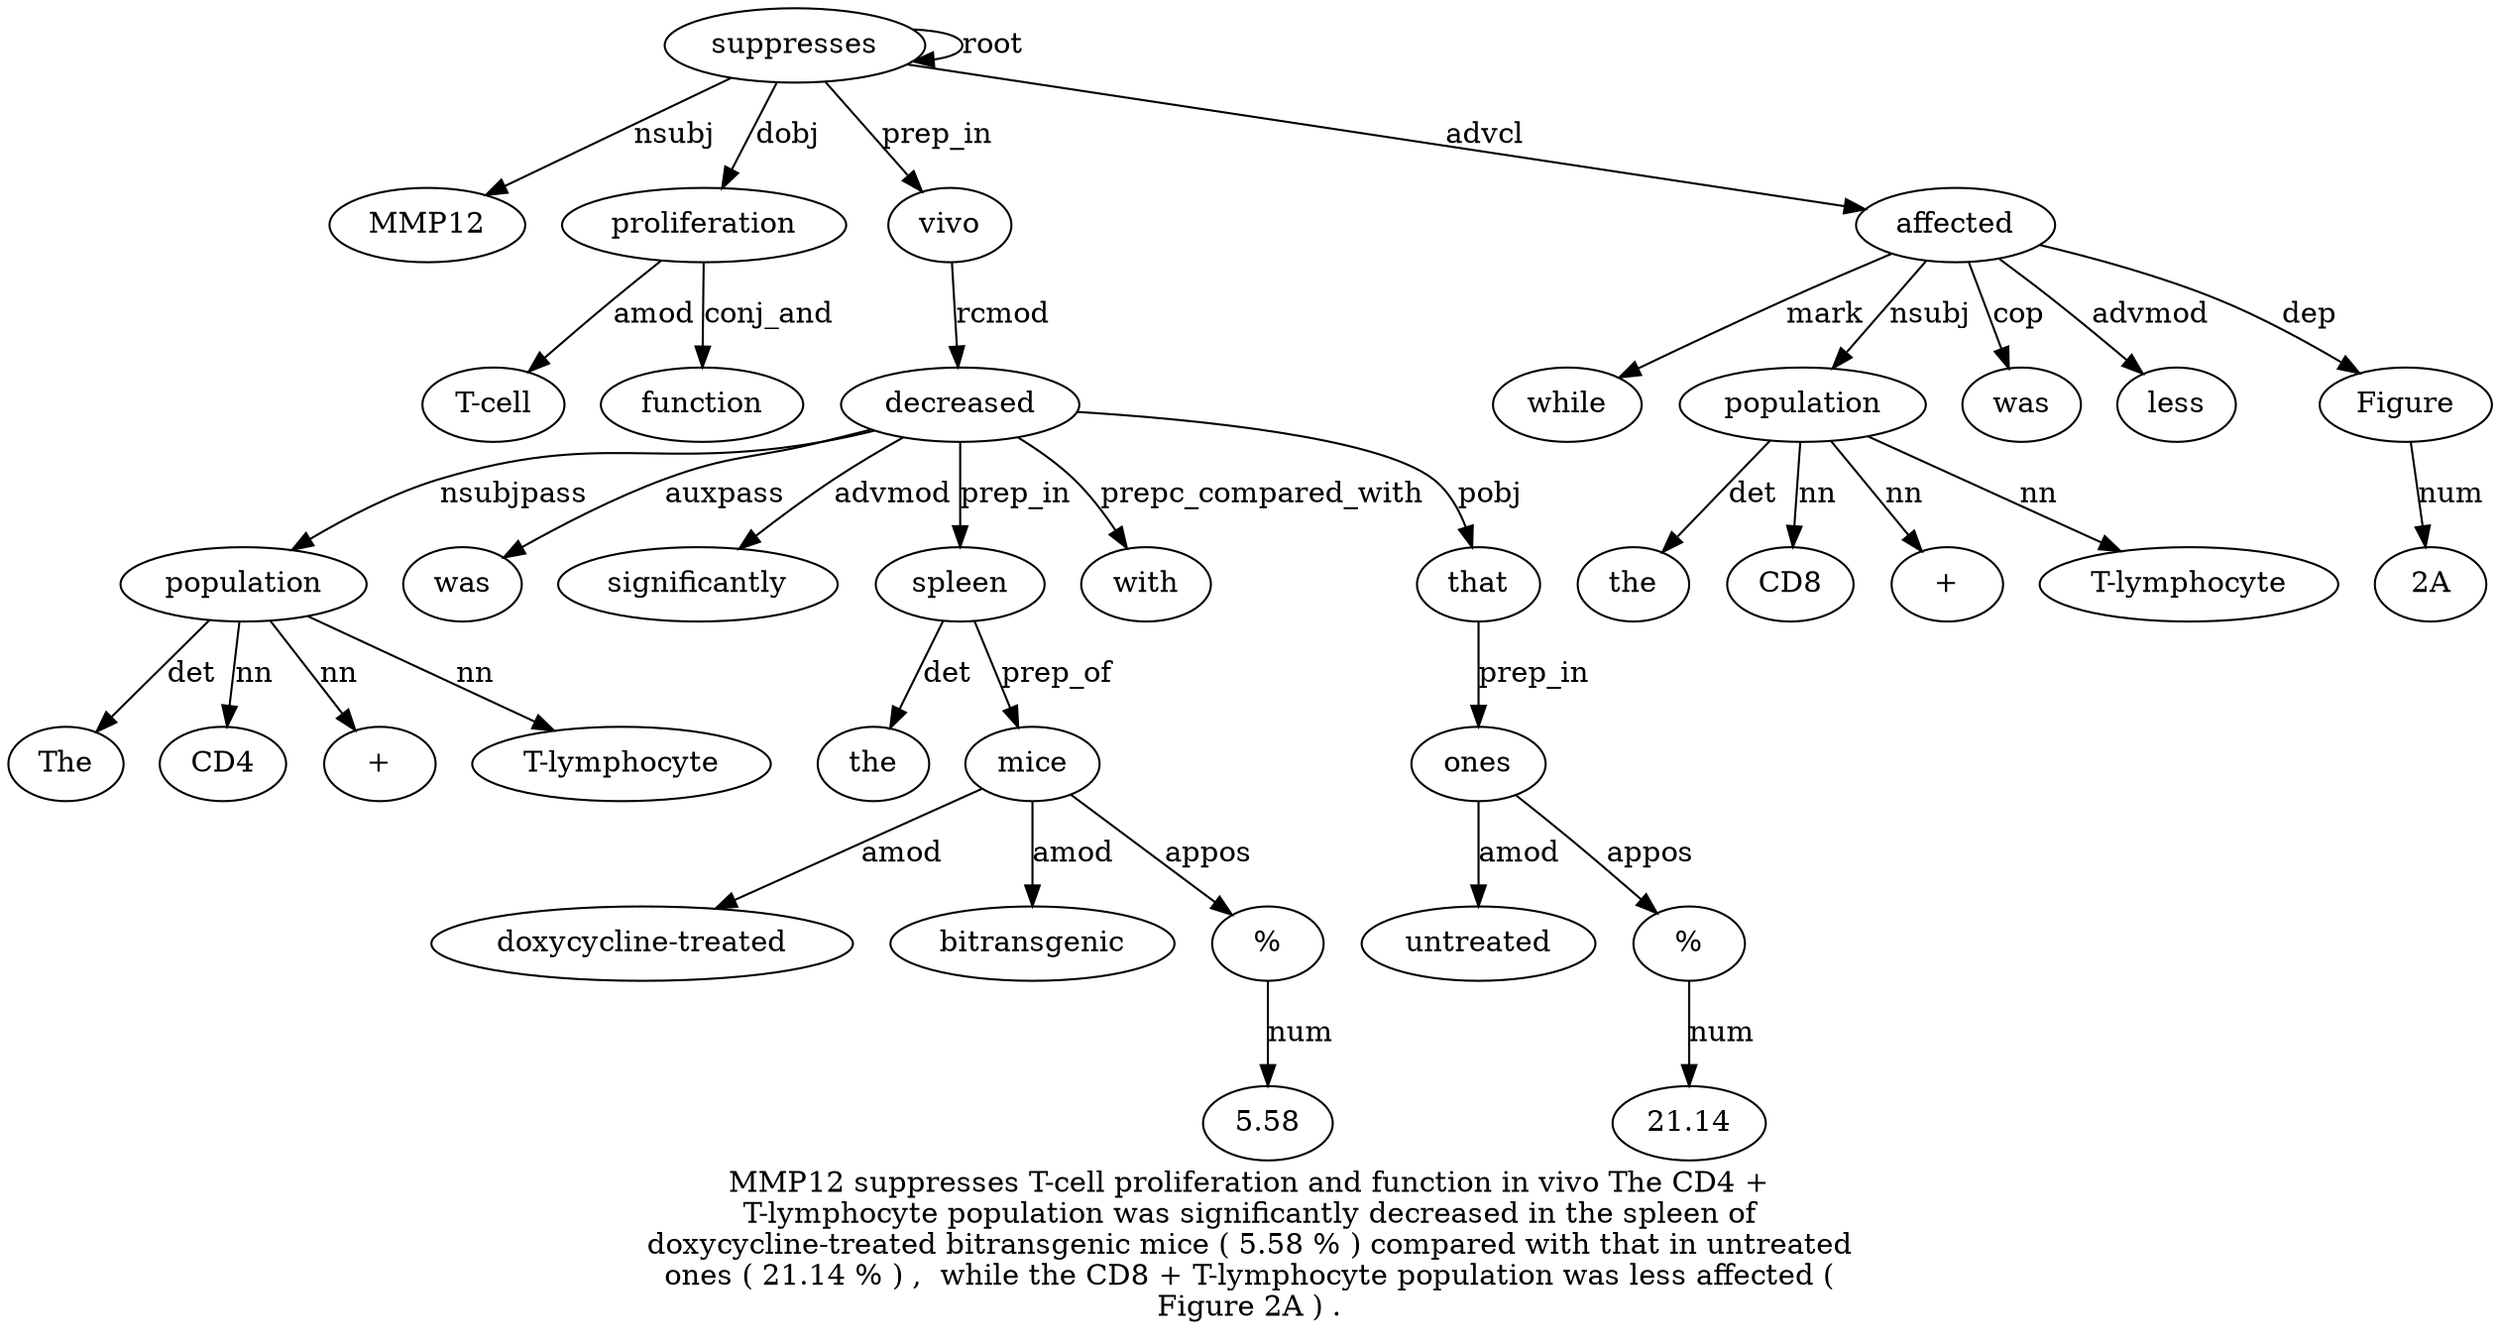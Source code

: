 digraph "MMP12 suppresses T-cell proliferation and function in vivo The CD4 + T-lymphocyte population was significantly decreased in the spleen of doxycycline-treated bitransgenic mice ( 5.58 % ) compared with that in untreated ones ( 21.14 % ) ,  while the CD8 + T-lymphocyte population was less affected ( Figure 2A ) ." {
label="MMP12 suppresses T-cell proliferation and function in vivo The CD4 +
T-lymphocyte population was significantly decreased in the spleen of
doxycycline-treated bitransgenic mice ( 5.58 % ) compared with that in untreated
ones ( 21.14 % ) ,  while the CD8 + T-lymphocyte population was less affected (
Figure 2A ) .";
suppresses2 [style=filled, fillcolor=white, label=suppresses];
MMP12 [style=filled, fillcolor=white, label=MMP12];
suppresses2 -> MMP12  [label=nsubj];
suppresses2 -> suppresses2  [label=root];
proliferation4 [style=filled, fillcolor=white, label=proliferation];
"T-cell3" [style=filled, fillcolor=white, label="T-cell"];
proliferation4 -> "T-cell3"  [label=amod];
suppresses2 -> proliferation4  [label=dobj];
function6 [style=filled, fillcolor=white, label=function];
proliferation4 -> function6  [label=conj_and];
vivo8 [style=filled, fillcolor=white, label=vivo];
suppresses2 -> vivo8  [label=prep_in];
population13 [style=filled, fillcolor=white, label=population];
The9 [style=filled, fillcolor=white, label=The];
population13 -> The9  [label=det];
CD410 [style=filled, fillcolor=white, label=CD4];
population13 -> CD410  [label=nn];
"+11" [style=filled, fillcolor=white, label="+"];
population13 -> "+11"  [label=nn];
"T-lymphocyte12" [style=filled, fillcolor=white, label="T-lymphocyte"];
population13 -> "T-lymphocyte12"  [label=nn];
decreased16 [style=filled, fillcolor=white, label=decreased];
decreased16 -> population13  [label=nsubjpass];
was14 [style=filled, fillcolor=white, label=was];
decreased16 -> was14  [label=auxpass];
significantly15 [style=filled, fillcolor=white, label=significantly];
decreased16 -> significantly15  [label=advmod];
vivo8 -> decreased16  [label=rcmod];
spleen19 [style=filled, fillcolor=white, label=spleen];
the18 [style=filled, fillcolor=white, label=the];
spleen19 -> the18  [label=det];
decreased16 -> spleen19  [label=prep_in];
mice23 [style=filled, fillcolor=white, label=mice];
"doxycycline-treated21" [style=filled, fillcolor=white, label="doxycycline-treated"];
mice23 -> "doxycycline-treated21"  [label=amod];
bitransgenic22 [style=filled, fillcolor=white, label=bitransgenic];
mice23 -> bitransgenic22  [label=amod];
spleen19 -> mice23  [label=prep_of];
"%26" [style=filled, fillcolor=white, label="%"];
"5.582" [style=filled, fillcolor=white, label="5.58"];
"%26" -> "5.582"  [label=num];
mice23 -> "%26"  [label=appos];
with29 [style=filled, fillcolor=white, label=with];
decreased16 -> with29  [label=prepc_compared_with];
that30 [style=filled, fillcolor=white, label=that];
decreased16 -> that30  [label=pobj];
ones33 [style=filled, fillcolor=white, label=ones];
untreated32 [style=filled, fillcolor=white, label=untreated];
ones33 -> untreated32  [label=amod];
that30 -> ones33  [label=prep_in];
"%36" [style=filled, fillcolor=white, label="%"];
"21.1435" [style=filled, fillcolor=white, label="21.14"];
"%36" -> "21.1435"  [label=num];
ones33 -> "%36"  [label=appos];
affected47 [style=filled, fillcolor=white, label=affected];
while39 [style=filled, fillcolor=white, label=while];
affected47 -> while39  [label=mark];
population44 [style=filled, fillcolor=white, label=population];
the40 [style=filled, fillcolor=white, label=the];
population44 -> the40  [label=det];
CD841 [style=filled, fillcolor=white, label=CD8];
population44 -> CD841  [label=nn];
"+42" [style=filled, fillcolor=white, label="+"];
population44 -> "+42"  [label=nn];
"T-lymphocyte43" [style=filled, fillcolor=white, label="T-lymphocyte"];
population44 -> "T-lymphocyte43"  [label=nn];
affected47 -> population44  [label=nsubj];
was45 [style=filled, fillcolor=white, label=was];
affected47 -> was45  [label=cop];
less46 [style=filled, fillcolor=white, label=less];
affected47 -> less46  [label=advmod];
suppresses2 -> affected47  [label=advcl];
Figure49 [style=filled, fillcolor=white, label=Figure];
affected47 -> Figure49  [label=dep];
"2A50" [style=filled, fillcolor=white, label="2A"];
Figure49 -> "2A50"  [label=num];
}
